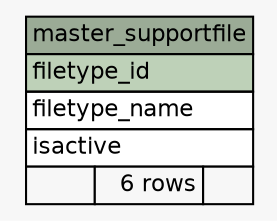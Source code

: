 // dot 2.2.1 on Windows 10 10.0
// SchemaSpy rev 590
digraph "master_supportfile" {
  graph [
    rankdir="RL"
    bgcolor="#f7f7f7"
    nodesep="0.18"
    ranksep="0.46"
    fontname="Helvetica"
    fontsize="11"
  ];
  node [
    fontname="Helvetica"
    fontsize="11"
    shape="plaintext"
  ];
  edge [
    arrowsize="0.8"
  ];
  "master_supportfile" [
    label=<
    <TABLE BORDER="0" CELLBORDER="1" CELLSPACING="0" BGCOLOR="#ffffff">
      <TR><TD COLSPAN="3" BGCOLOR="#9bab96" ALIGN="CENTER">master_supportfile</TD></TR>
      <TR><TD PORT="filetype_id" COLSPAN="3" BGCOLOR="#bed1b8" ALIGN="LEFT">filetype_id</TD></TR>
      <TR><TD PORT="filetype_name" COLSPAN="3" ALIGN="LEFT">filetype_name</TD></TR>
      <TR><TD PORT="isactive" COLSPAN="3" ALIGN="LEFT">isactive</TD></TR>
      <TR><TD ALIGN="LEFT" BGCOLOR="#f7f7f7">  </TD><TD ALIGN="RIGHT" BGCOLOR="#f7f7f7">6 rows</TD><TD ALIGN="RIGHT" BGCOLOR="#f7f7f7">  </TD></TR>
    </TABLE>>
    URL="tables/master_supportfile.html"
    tooltip="master_supportfile"
  ];
}
